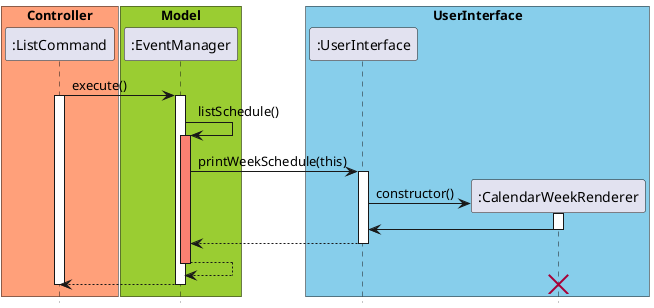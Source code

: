 @startuml
hide footbox

box "Controller" #LightSalmon
participant ":ListCommand"
end box

box "Model" #YellowGreen
participant ":EventManager"
end box

box "UserInterface" #skyblue
participant ":UserInterface"
participant ":CalendarWeekRenderer"
end box

":ListCommand" -> ":EventManager" : execute()
activate ":ListCommand"
activate ":EventManager"
":EventManager" -> ":EventManager" : listSchedule()
activate ":EventManager" #Salmon
":EventManager" -> ":UserInterface" : printWeekSchedule(this)
activate ":UserInterface"
":UserInterface" -> ":CalendarWeekRenderer"** : constructor()
activate ":CalendarWeekRenderer"
":CalendarWeekRenderer" -> ":UserInterface"
deactivate ":CalendarWeekRenderer"
":UserInterface" --> ":EventManager"
deactivate ":UserInterface"
":EventManager" --> ":EventManager"
deactivate ":EventManager"
":EventManager" --> ":ListCommand"
deactivate
deactivate ":ListCommand"
destroy ":CalendarWeekRenderer"

@enduml